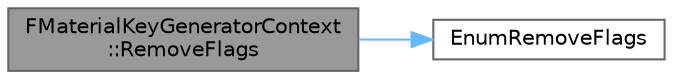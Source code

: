 digraph "FMaterialKeyGeneratorContext::RemoveFlags"
{
 // INTERACTIVE_SVG=YES
 // LATEX_PDF_SIZE
  bgcolor="transparent";
  edge [fontname=Helvetica,fontsize=10,labelfontname=Helvetica,labelfontsize=10];
  node [fontname=Helvetica,fontsize=10,shape=box,height=0.2,width=0.4];
  rankdir="LR";
  Node1 [id="Node000001",label="FMaterialKeyGeneratorContext\l::RemoveFlags",height=0.2,width=0.4,color="gray40", fillcolor="grey60", style="filled", fontcolor="black",tooltip="Remove include flags."];
  Node1 -> Node2 [id="edge1_Node000001_Node000002",color="steelblue1",style="solid",tooltip=" "];
  Node2 [id="Node000002",label="EnumRemoveFlags",height=0.2,width=0.4,color="grey40", fillcolor="white", style="filled",URL="$d8/de7/EnumClassFlags_8h.html#a8f41d359ab4dfdceb01c60d4024ac697",tooltip=" "];
}

